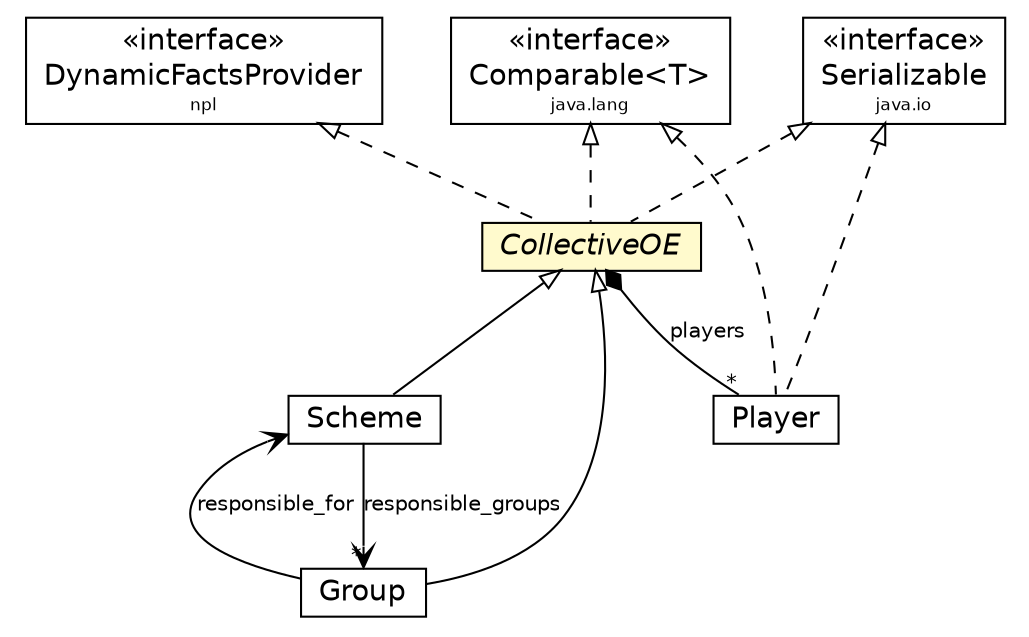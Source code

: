 #!/usr/local/bin/dot
#
# Class diagram 
# Generated by UMLGraph version R5_6_6-1-g9240c4 (http://www.umlgraph.org/)
#

digraph G {
	edge [fontname="Helvetica",fontsize=10,labelfontname="Helvetica",labelfontsize=10];
	node [fontname="Helvetica",fontsize=10,shape=plaintext];
	nodesep=0.25;
	ranksep=0.5;
	// npl.DynamicFactsProvider
	c3688 [label=<<table title="npl.DynamicFactsProvider" border="0" cellborder="1" cellspacing="0" cellpadding="2" port="p" href="../../../npl/DynamicFactsProvider.html">
		<tr><td><table border="0" cellspacing="0" cellpadding="1">
<tr><td align="center" balign="center"> &#171;interface&#187; </td></tr>
<tr><td align="center" balign="center"> DynamicFactsProvider </td></tr>
<tr><td align="center" balign="center"><font point-size="8.0"> npl </font></td></tr>
		</table></td></tr>
		</table>>, URL="../../../npl/DynamicFactsProvider.html", fontname="Helvetica", fontcolor="black", fontsize=14.0];
	// ora4mas.nopl.oe.Scheme
	c3703 [label=<<table title="ora4mas.nopl.oe.Scheme" border="0" cellborder="1" cellspacing="0" cellpadding="2" port="p" href="./Scheme.html">
		<tr><td><table border="0" cellspacing="0" cellpadding="1">
<tr><td align="center" balign="center"> Scheme </td></tr>
		</table></td></tr>
		</table>>, URL="./Scheme.html", fontname="Helvetica", fontcolor="black", fontsize=14.0];
	// ora4mas.nopl.oe.Player
	c3704 [label=<<table title="ora4mas.nopl.oe.Player" border="0" cellborder="1" cellspacing="0" cellpadding="2" port="p" href="./Player.html">
		<tr><td><table border="0" cellspacing="0" cellpadding="1">
<tr><td align="center" balign="center"> Player </td></tr>
		</table></td></tr>
		</table>>, URL="./Player.html", fontname="Helvetica", fontcolor="black", fontsize=14.0];
	// ora4mas.nopl.oe.Group
	c3707 [label=<<table title="ora4mas.nopl.oe.Group" border="0" cellborder="1" cellspacing="0" cellpadding="2" port="p" href="./Group.html">
		<tr><td><table border="0" cellspacing="0" cellpadding="1">
<tr><td align="center" balign="center"> Group </td></tr>
		</table></td></tr>
		</table>>, URL="./Group.html", fontname="Helvetica", fontcolor="black", fontsize=14.0];
	// ora4mas.nopl.oe.CollectiveOE
	c3708 [label=<<table title="ora4mas.nopl.oe.CollectiveOE" border="0" cellborder="1" cellspacing="0" cellpadding="2" port="p" bgcolor="lemonChiffon" href="./CollectiveOE.html">
		<tr><td><table border="0" cellspacing="0" cellpadding="1">
<tr><td align="center" balign="center"><font face="Helvetica-Oblique"> CollectiveOE </font></td></tr>
		</table></td></tr>
		</table>>, URL="./CollectiveOE.html", fontname="Helvetica", fontcolor="black", fontsize=14.0];
	//ora4mas.nopl.oe.Scheme extends ora4mas.nopl.oe.CollectiveOE
	c3708:p -> c3703:p [dir=back,arrowtail=empty];
	// ora4mas.nopl.oe.Scheme NAVASSOC ora4mas.nopl.oe.Group
	c3703:p -> c3707:p [taillabel="", label="responsible_groups", headlabel="*", fontname="Helvetica", fontcolor="black", fontsize=10.0, color="black", arrowhead=open];
	//ora4mas.nopl.oe.Player implements java.io.Serializable
	c3721:p -> c3704:p [dir=back,arrowtail=empty,style=dashed];
	//ora4mas.nopl.oe.Player implements java.lang.Comparable<T>
	c3722:p -> c3704:p [dir=back,arrowtail=empty,style=dashed];
	//ora4mas.nopl.oe.Group extends ora4mas.nopl.oe.CollectiveOE
	c3708:p -> c3707:p [dir=back,arrowtail=empty];
	// ora4mas.nopl.oe.Group NAVASSOC ora4mas.nopl.oe.Scheme
	c3707:p -> c3703:p [taillabel="", label="responsible_for", headlabel="", fontname="Helvetica", fontcolor="black", fontsize=10.0, color="black", arrowhead=open];
	//ora4mas.nopl.oe.CollectiveOE implements java.io.Serializable
	c3721:p -> c3708:p [dir=back,arrowtail=empty,style=dashed];
	//ora4mas.nopl.oe.CollectiveOE implements npl.DynamicFactsProvider
	c3688:p -> c3708:p [dir=back,arrowtail=empty,style=dashed];
	//ora4mas.nopl.oe.CollectiveOE implements java.lang.Comparable<T>
	c3722:p -> c3708:p [dir=back,arrowtail=empty,style=dashed];
	// ora4mas.nopl.oe.CollectiveOE COMPOSED ora4mas.nopl.oe.Player
	c3708:p -> c3704:p [taillabel="", label="players", headlabel="*", fontname="Helvetica", fontcolor="black", fontsize=10.0, color="black", arrowhead=none, arrowtail=diamond, dir=both];
	// java.io.Serializable
	c3721 [label=<<table title="java.io.Serializable" border="0" cellborder="1" cellspacing="0" cellpadding="2" port="p" href="http://java.sun.com/j2se/1.4.2/docs/api/java/io/Serializable.html">
		<tr><td><table border="0" cellspacing="0" cellpadding="1">
<tr><td align="center" balign="center"> &#171;interface&#187; </td></tr>
<tr><td align="center" balign="center"> Serializable </td></tr>
<tr><td align="center" balign="center"><font point-size="8.0"> java.io </font></td></tr>
		</table></td></tr>
		</table>>, URL="http://java.sun.com/j2se/1.4.2/docs/api/java/io/Serializable.html", fontname="Helvetica", fontcolor="black", fontsize=14.0];
	// java.lang.Comparable<T>
	c3722 [label=<<table title="java.lang.Comparable" border="0" cellborder="1" cellspacing="0" cellpadding="2" port="p" href="http://java.sun.com/j2se/1.4.2/docs/api/java/lang/Comparable.html">
		<tr><td><table border="0" cellspacing="0" cellpadding="1">
<tr><td align="center" balign="center"> &#171;interface&#187; </td></tr>
<tr><td align="center" balign="center"> Comparable&lt;T&gt; </td></tr>
<tr><td align="center" balign="center"><font point-size="8.0"> java.lang </font></td></tr>
		</table></td></tr>
		</table>>, URL="http://java.sun.com/j2se/1.4.2/docs/api/java/lang/Comparable.html", fontname="Helvetica", fontcolor="black", fontsize=14.0];
}

